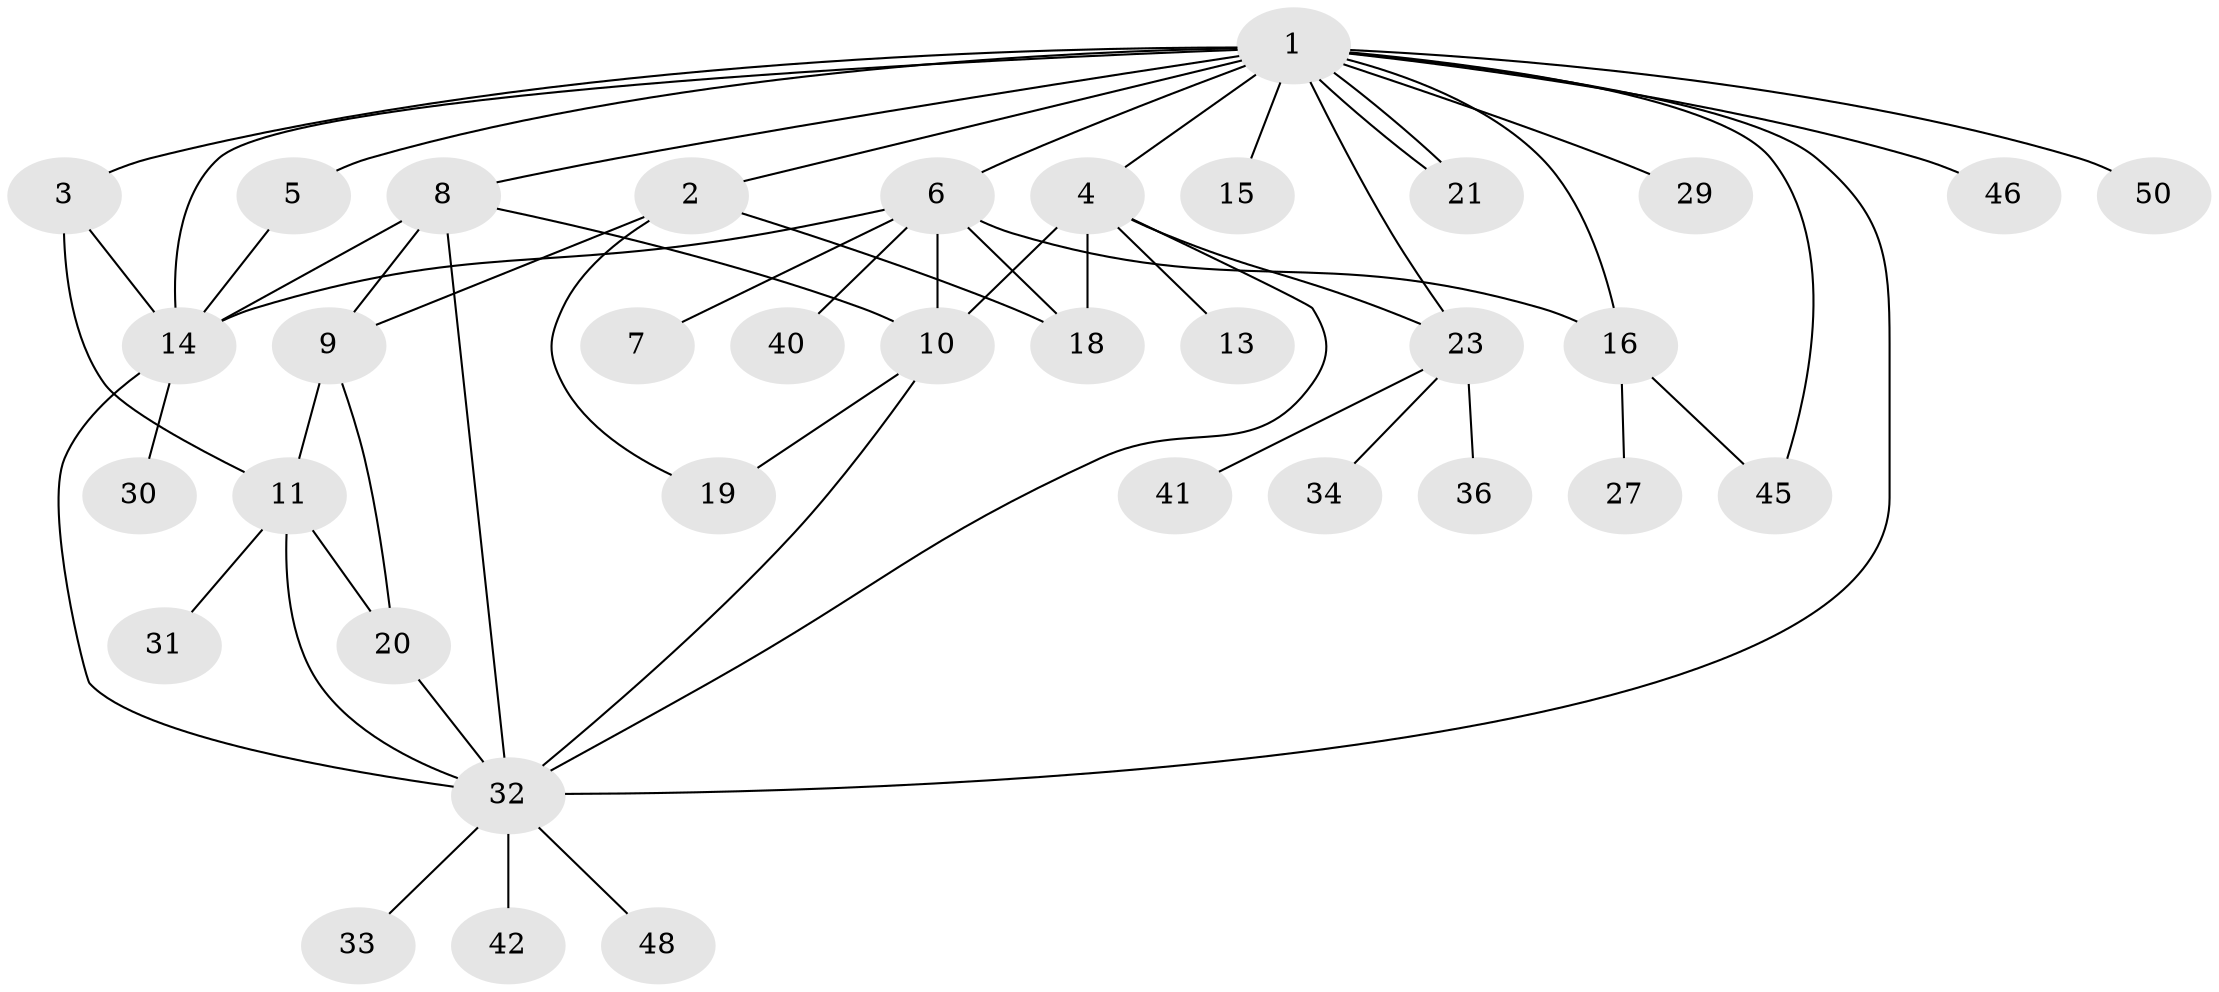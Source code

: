 // Generated by graph-tools (version 1.1) at 2025/51/02/27/25 19:51:57]
// undirected, 35 vertices, 56 edges
graph export_dot {
graph [start="1"]
  node [color=gray90,style=filled];
  1 [super="+12"];
  2 [super="+44"];
  3 [super="+26"];
  4 [super="+35"];
  5;
  6 [super="+17"];
  7;
  8 [super="+28"];
  9 [super="+49"];
  10 [super="+39"];
  11 [super="+22"];
  13 [super="+38"];
  14 [super="+25"];
  15;
  16 [super="+43"];
  18 [super="+37"];
  19;
  20;
  21;
  23 [super="+24"];
  27;
  29;
  30;
  31;
  32 [super="+47"];
  33;
  34;
  36;
  40;
  41;
  42;
  45;
  46;
  48;
  50;
  1 -- 2;
  1 -- 3;
  1 -- 4;
  1 -- 5;
  1 -- 6 [weight=2];
  1 -- 8;
  1 -- 14;
  1 -- 15;
  1 -- 16;
  1 -- 21;
  1 -- 21;
  1 -- 32;
  1 -- 45;
  1 -- 46;
  1 -- 50;
  1 -- 23;
  1 -- 29;
  2 -- 18;
  2 -- 19;
  2 -- 9;
  3 -- 11;
  3 -- 14;
  4 -- 10;
  4 -- 13;
  4 -- 23;
  4 -- 32;
  4 -- 18;
  5 -- 14;
  6 -- 7;
  6 -- 10;
  6 -- 16;
  6 -- 40;
  6 -- 14;
  6 -- 18;
  8 -- 9;
  8 -- 14 [weight=2];
  8 -- 32;
  8 -- 10;
  9 -- 11;
  9 -- 20;
  10 -- 19;
  10 -- 32;
  11 -- 20;
  11 -- 31;
  11 -- 32;
  14 -- 30;
  14 -- 32;
  16 -- 27;
  16 -- 45;
  20 -- 32;
  23 -- 34;
  23 -- 36;
  23 -- 41;
  32 -- 33;
  32 -- 42;
  32 -- 48;
}
